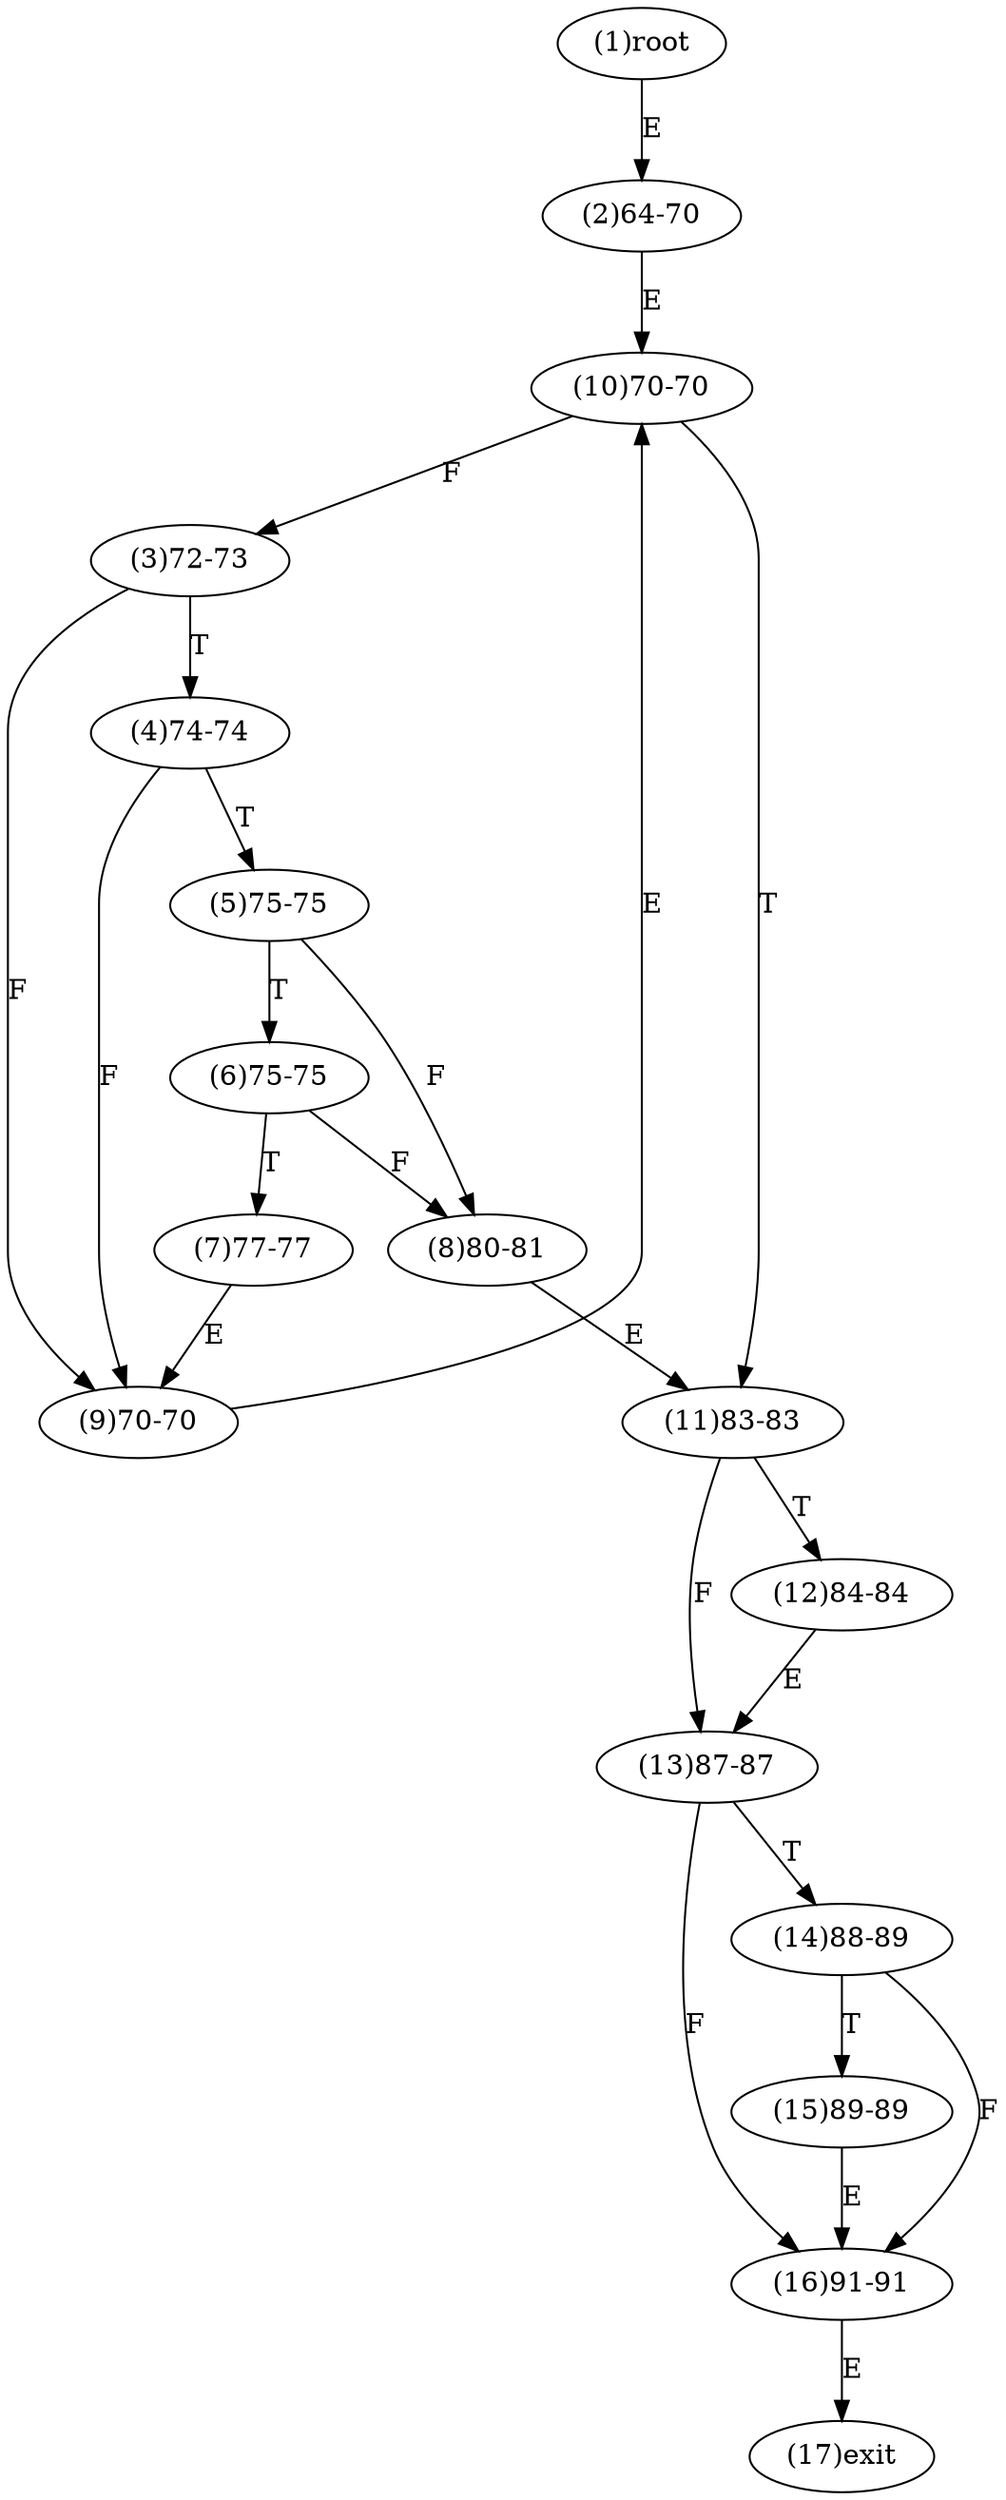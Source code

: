 digraph "" { 
1[ label="(1)root"];
2[ label="(2)64-70"];
3[ label="(3)72-73"];
4[ label="(4)74-74"];
5[ label="(5)75-75"];
6[ label="(6)75-75"];
7[ label="(7)77-77"];
8[ label="(8)80-81"];
9[ label="(9)70-70"];
10[ label="(10)70-70"];
11[ label="(11)83-83"];
12[ label="(12)84-84"];
13[ label="(13)87-87"];
14[ label="(14)88-89"];
15[ label="(15)89-89"];
17[ label="(17)exit"];
16[ label="(16)91-91"];
1->2[ label="E"];
2->10[ label="E"];
3->9[ label="F"];
3->4[ label="T"];
4->9[ label="F"];
4->5[ label="T"];
5->8[ label="F"];
5->6[ label="T"];
6->8[ label="F"];
6->7[ label="T"];
7->9[ label="E"];
8->11[ label="E"];
9->10[ label="E"];
10->3[ label="F"];
10->11[ label="T"];
11->13[ label="F"];
11->12[ label="T"];
12->13[ label="E"];
13->16[ label="F"];
13->14[ label="T"];
14->16[ label="F"];
14->15[ label="T"];
15->16[ label="E"];
16->17[ label="E"];
}